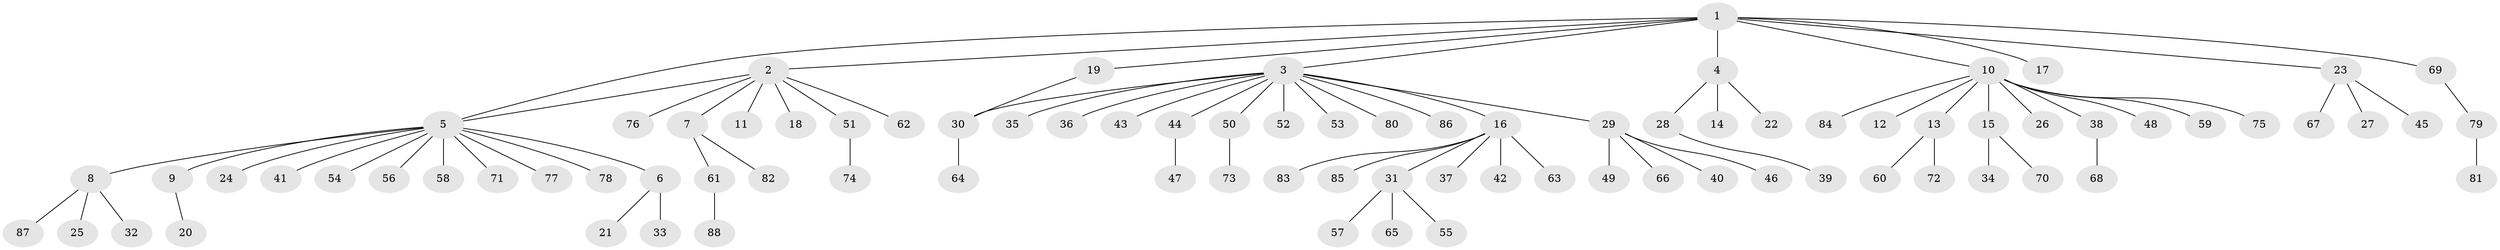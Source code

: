 // Generated by graph-tools (version 1.1) at 2025/49/03/09/25 03:49:56]
// undirected, 88 vertices, 89 edges
graph export_dot {
graph [start="1"]
  node [color=gray90,style=filled];
  1;
  2;
  3;
  4;
  5;
  6;
  7;
  8;
  9;
  10;
  11;
  12;
  13;
  14;
  15;
  16;
  17;
  18;
  19;
  20;
  21;
  22;
  23;
  24;
  25;
  26;
  27;
  28;
  29;
  30;
  31;
  32;
  33;
  34;
  35;
  36;
  37;
  38;
  39;
  40;
  41;
  42;
  43;
  44;
  45;
  46;
  47;
  48;
  49;
  50;
  51;
  52;
  53;
  54;
  55;
  56;
  57;
  58;
  59;
  60;
  61;
  62;
  63;
  64;
  65;
  66;
  67;
  68;
  69;
  70;
  71;
  72;
  73;
  74;
  75;
  76;
  77;
  78;
  79;
  80;
  81;
  82;
  83;
  84;
  85;
  86;
  87;
  88;
  1 -- 2;
  1 -- 3;
  1 -- 4;
  1 -- 5;
  1 -- 10;
  1 -- 17;
  1 -- 19;
  1 -- 23;
  1 -- 69;
  2 -- 5;
  2 -- 7;
  2 -- 11;
  2 -- 18;
  2 -- 51;
  2 -- 62;
  2 -- 76;
  3 -- 16;
  3 -- 29;
  3 -- 30;
  3 -- 35;
  3 -- 36;
  3 -- 43;
  3 -- 44;
  3 -- 50;
  3 -- 52;
  3 -- 53;
  3 -- 80;
  3 -- 86;
  4 -- 14;
  4 -- 22;
  4 -- 28;
  5 -- 6;
  5 -- 8;
  5 -- 9;
  5 -- 24;
  5 -- 41;
  5 -- 54;
  5 -- 56;
  5 -- 58;
  5 -- 71;
  5 -- 77;
  5 -- 78;
  6 -- 21;
  6 -- 33;
  7 -- 61;
  7 -- 82;
  8 -- 25;
  8 -- 32;
  8 -- 87;
  9 -- 20;
  10 -- 12;
  10 -- 13;
  10 -- 15;
  10 -- 26;
  10 -- 38;
  10 -- 48;
  10 -- 59;
  10 -- 75;
  10 -- 84;
  13 -- 60;
  13 -- 72;
  15 -- 34;
  15 -- 70;
  16 -- 31;
  16 -- 37;
  16 -- 42;
  16 -- 63;
  16 -- 83;
  16 -- 85;
  19 -- 30;
  23 -- 27;
  23 -- 45;
  23 -- 67;
  28 -- 39;
  29 -- 40;
  29 -- 46;
  29 -- 49;
  29 -- 66;
  30 -- 64;
  31 -- 55;
  31 -- 57;
  31 -- 65;
  38 -- 68;
  44 -- 47;
  50 -- 73;
  51 -- 74;
  61 -- 88;
  69 -- 79;
  79 -- 81;
}
